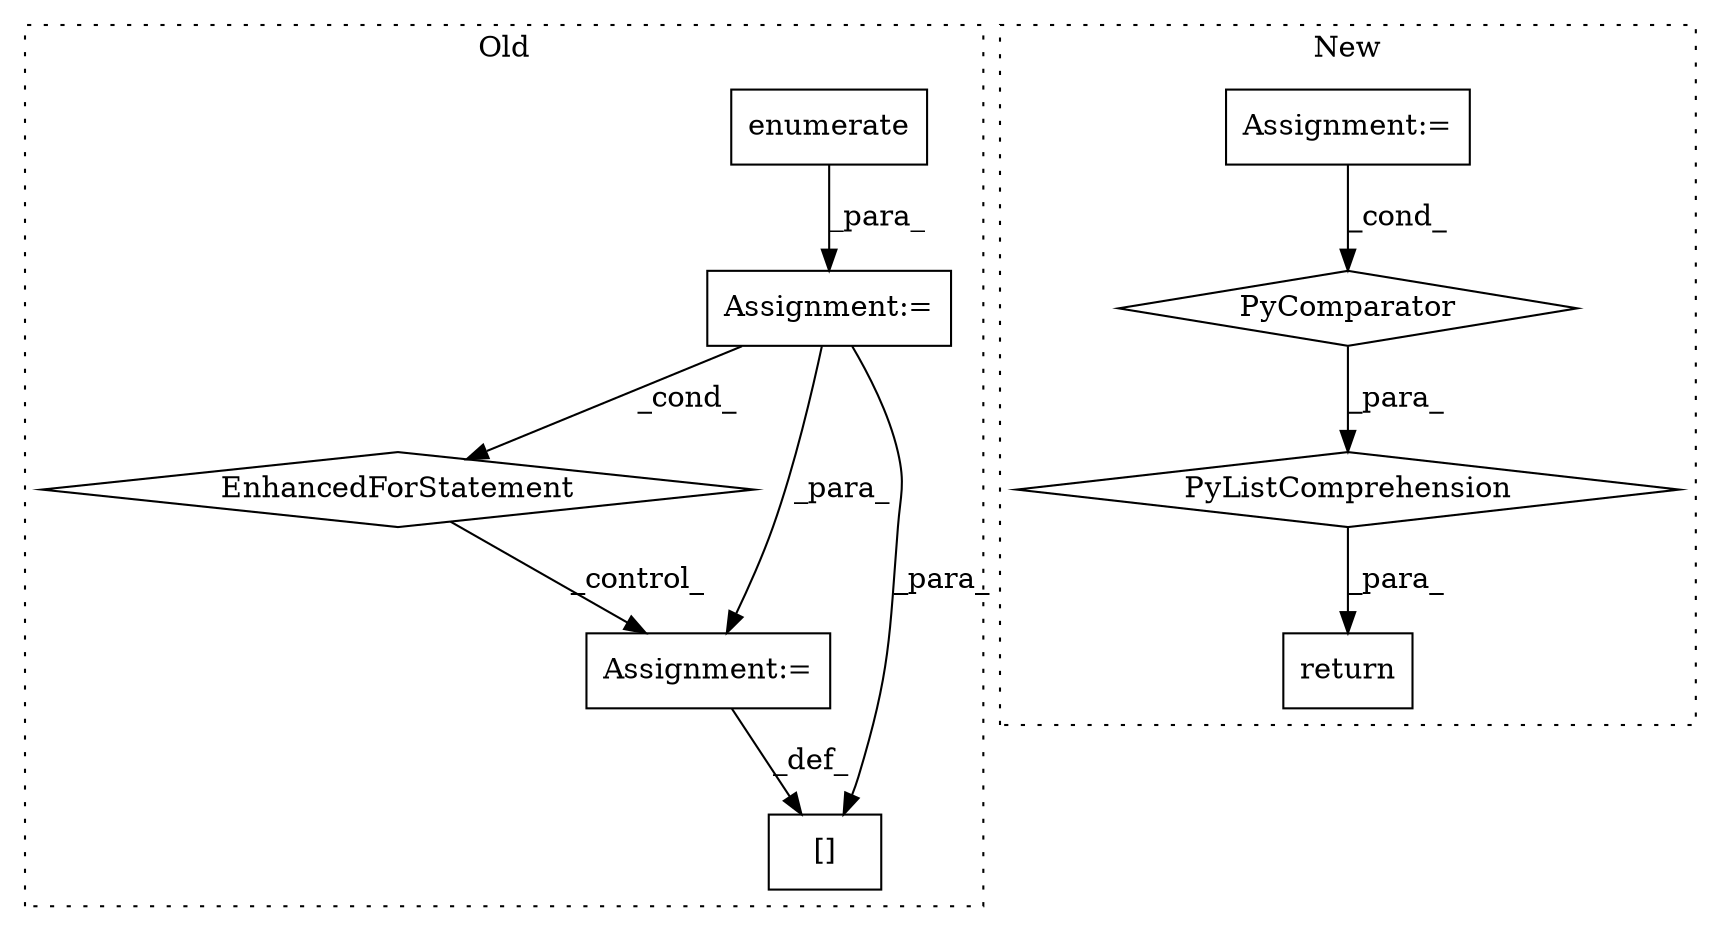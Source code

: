 digraph G {
subgraph cluster0 {
1 [label="enumerate" a="32" s="7778,7794" l="10,1" shape="box"];
3 [label="Assignment:=" a="7" s="7703,7795" l="63,2" shape="box"];
4 [label="EnhancedForStatement" a="70" s="7703,7795" l="63,2" shape="diamond"];
5 [label="Assignment:=" a="7" s="7810" l="1" shape="box"];
6 [label="[]" a="2" s="7929,7937" l="7,1" shape="box"];
label = "Old";
style="dotted";
}
subgraph cluster1 {
2 [label="return" a="41" s="6703" l="7" shape="box"];
7 [label="PyListComprehension" a="109" s="6580" l="123" shape="diamond"];
8 [label="PyComparator" a="113" s="6675" l="20" shape="diamond"];
9 [label="Assignment:=" a="7" s="6534" l="1" shape="box"];
label = "New";
style="dotted";
}
1 -> 3 [label="_para_"];
3 -> 6 [label="_para_"];
3 -> 4 [label="_cond_"];
3 -> 5 [label="_para_"];
4 -> 5 [label="_control_"];
5 -> 6 [label="_def_"];
7 -> 2 [label="_para_"];
8 -> 7 [label="_para_"];
9 -> 8 [label="_cond_"];
}